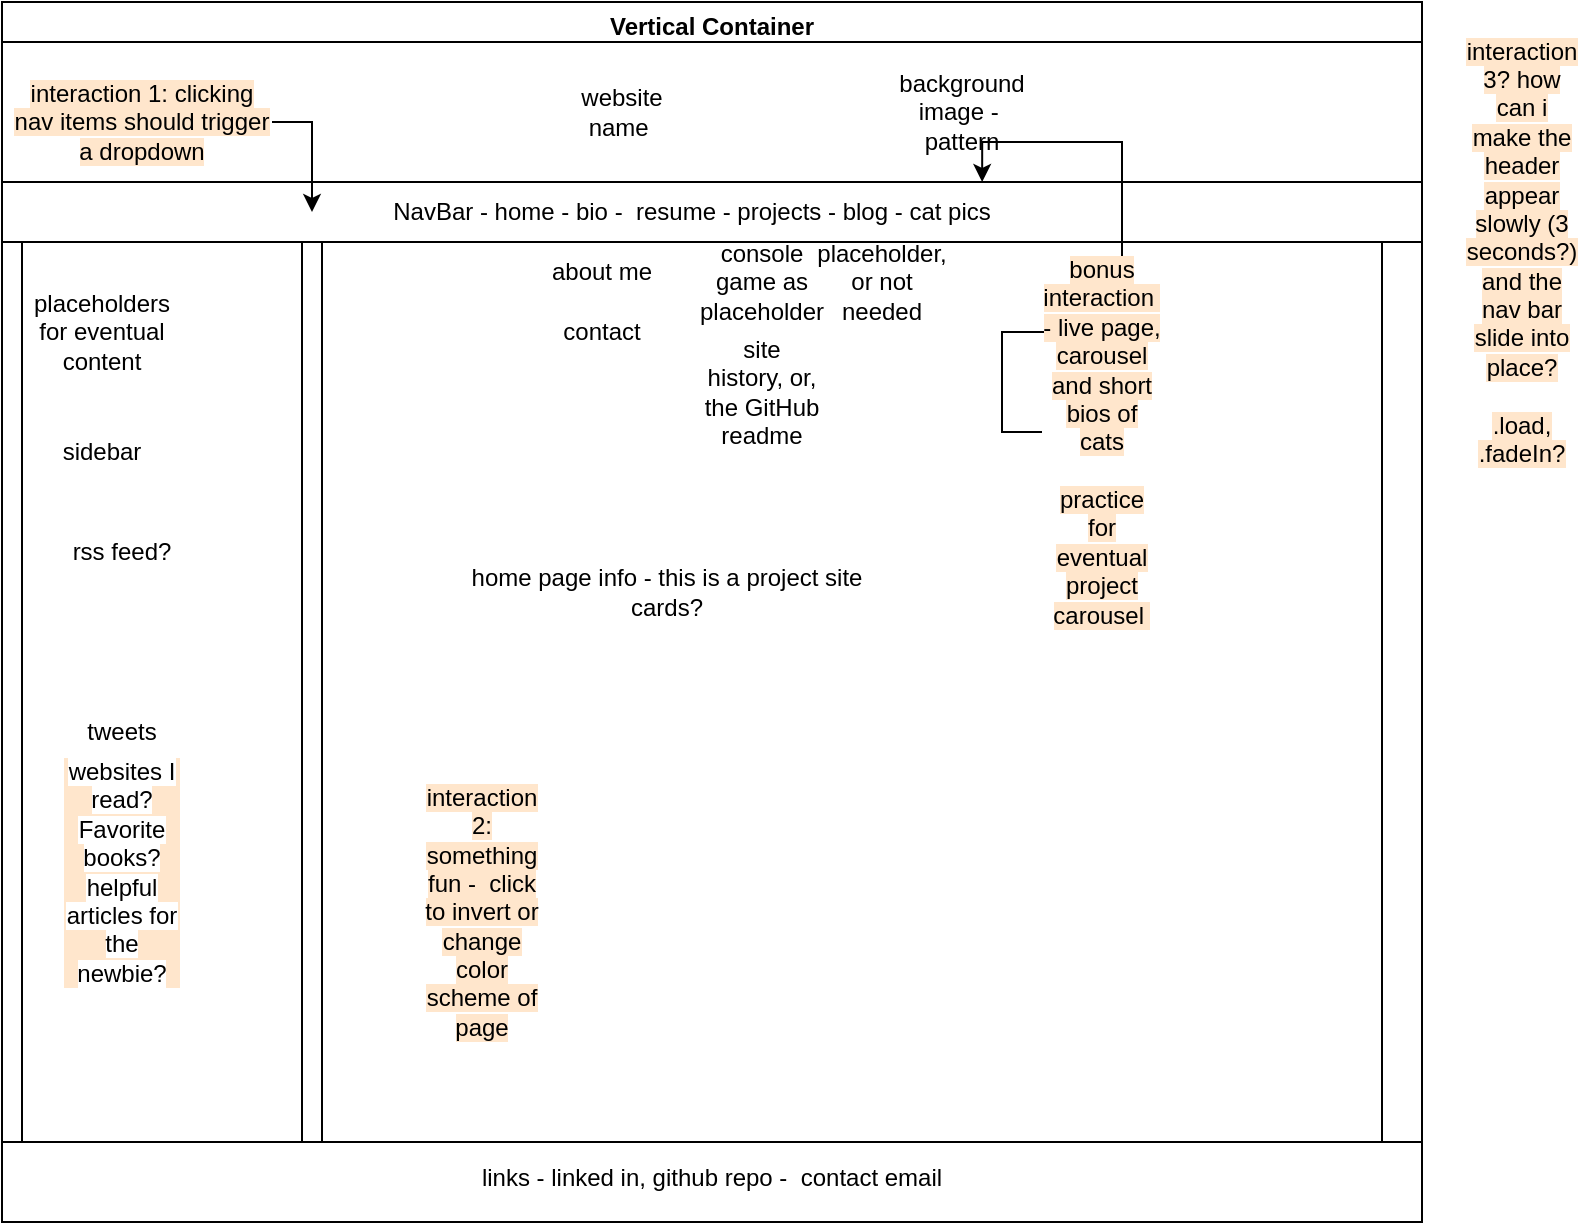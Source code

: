 <mxfile version="17.4.6" type="github"><diagram id="b9gRj3vPlU6AdvxO2UpR" name="Page-1"><mxGraphModel dx="1426" dy="769" grid="1" gridSize="10" guides="1" tooltips="1" connect="1" arrows="1" fold="1" page="1" pageScale="1" pageWidth="850" pageHeight="1100" math="0" shadow="0"><root><mxCell id="0"/><mxCell id="1" parent="0"/><mxCell id="D5ElRUakxgE-v5OSUI6P-1" value="Vertical Container" style="swimlane;" vertex="1" parent="1"><mxGeometry x="20" y="90" width="710" height="610" as="geometry"/></mxCell><mxCell id="D5ElRUakxgE-v5OSUI6P-33" value="" style="rounded=0;whiteSpace=wrap;html=1;labelBackgroundColor=#FFFFFF;" vertex="1" parent="D5ElRUakxgE-v5OSUI6P-1"><mxGeometry x="160" y="120" width="530" height="450" as="geometry"/></mxCell><mxCell id="D5ElRUakxgE-v5OSUI6P-31" value="" style="rounded=0;whiteSpace=wrap;html=1;labelBackgroundColor=#FFE6CC;" vertex="1" parent="D5ElRUakxgE-v5OSUI6P-1"><mxGeometry y="90" width="710" height="30" as="geometry"/></mxCell><mxCell id="D5ElRUakxgE-v5OSUI6P-8" value="" style="rounded=0;whiteSpace=wrap;html=1;" vertex="1" parent="D5ElRUakxgE-v5OSUI6P-1"><mxGeometry x="250" y="25" width="120" height="60" as="geometry"/></mxCell><mxCell id="D5ElRUakxgE-v5OSUI6P-19" value="" style="rounded=0;whiteSpace=wrap;html=1;" vertex="1" parent="D5ElRUakxgE-v5OSUI6P-1"><mxGeometry x="10" y="120" width="140" height="450" as="geometry"/></mxCell><mxCell id="D5ElRUakxgE-v5OSUI6P-4" value="NavBar - home - bio -&amp;nbsp; resume - projects - blog - cat pics" style="text;html=1;strokeColor=none;fillColor=none;align=center;verticalAlign=middle;whiteSpace=wrap;rounded=0;" vertex="1" parent="D5ElRUakxgE-v5OSUI6P-1"><mxGeometry x="150" y="90" width="390" height="30" as="geometry"/></mxCell><mxCell id="D5ElRUakxgE-v5OSUI6P-5" value="" style="rounded=0;whiteSpace=wrap;html=1;" vertex="1" parent="D5ElRUakxgE-v5OSUI6P-1"><mxGeometry y="20" width="710" height="70" as="geometry"/></mxCell><mxCell id="D5ElRUakxgE-v5OSUI6P-6" value="website name&amp;nbsp;" style="text;html=1;strokeColor=none;fillColor=none;align=center;verticalAlign=middle;whiteSpace=wrap;rounded=0;" vertex="1" parent="D5ElRUakxgE-v5OSUI6P-1"><mxGeometry x="280" y="40" width="60" height="30" as="geometry"/></mxCell><mxCell id="D5ElRUakxgE-v5OSUI6P-7" value="background image -&amp;nbsp; pattern" style="text;html=1;strokeColor=none;fillColor=none;align=center;verticalAlign=middle;whiteSpace=wrap;rounded=0;" vertex="1" parent="D5ElRUakxgE-v5OSUI6P-1"><mxGeometry x="450" y="40" width="60" height="30" as="geometry"/></mxCell><mxCell id="D5ElRUakxgE-v5OSUI6P-11" value="sidebar" style="text;html=1;strokeColor=none;fillColor=none;align=center;verticalAlign=middle;whiteSpace=wrap;rounded=0;" vertex="1" parent="D5ElRUakxgE-v5OSUI6P-1"><mxGeometry x="20" y="210" width="60" height="30" as="geometry"/></mxCell><mxCell id="D5ElRUakxgE-v5OSUI6P-12" value="rss feed?" style="text;html=1;strokeColor=none;fillColor=none;align=center;verticalAlign=middle;whiteSpace=wrap;rounded=0;" vertex="1" parent="D5ElRUakxgE-v5OSUI6P-1"><mxGeometry x="30" y="260" width="60" height="30" as="geometry"/></mxCell><mxCell id="D5ElRUakxgE-v5OSUI6P-13" value="tweets" style="text;html=1;strokeColor=none;fillColor=none;align=center;verticalAlign=middle;whiteSpace=wrap;rounded=0;" vertex="1" parent="D5ElRUakxgE-v5OSUI6P-1"><mxGeometry x="30" y="350" width="60" height="30" as="geometry"/></mxCell><mxCell id="D5ElRUakxgE-v5OSUI6P-15" value="" style="rounded=0;whiteSpace=wrap;html=1;" vertex="1" parent="D5ElRUakxgE-v5OSUI6P-1"><mxGeometry y="570" width="710" height="40" as="geometry"/></mxCell><mxCell id="D5ElRUakxgE-v5OSUI6P-16" value="links - linked in, github repo -&amp;nbsp; contact email" style="text;html=1;strokeColor=none;fillColor=none;align=center;verticalAlign=middle;whiteSpace=wrap;rounded=0;" vertex="1" parent="D5ElRUakxgE-v5OSUI6P-1"><mxGeometry y="575" width="710" height="25" as="geometry"/></mxCell><mxCell id="D5ElRUakxgE-v5OSUI6P-18" style="edgeStyle=orthogonalEdgeStyle;rounded=0;orthogonalLoop=1;jettySize=auto;html=1;exitX=0.5;exitY=1;exitDx=0;exitDy=0;" edge="1" parent="D5ElRUakxgE-v5OSUI6P-1" source="D5ElRUakxgE-v5OSUI6P-14" target="D5ElRUakxgE-v5OSUI6P-14"><mxGeometry relative="1" as="geometry"/></mxCell><mxCell id="D5ElRUakxgE-v5OSUI6P-14" value="placeholders for eventual content" style="text;html=1;strokeColor=none;fillColor=none;align=center;verticalAlign=middle;whiteSpace=wrap;rounded=0;" vertex="1" parent="D5ElRUakxgE-v5OSUI6P-1"><mxGeometry x="20" y="150" width="60" height="30" as="geometry"/></mxCell><mxCell id="D5ElRUakxgE-v5OSUI6P-20" value="home page info - this is a project site&lt;br&gt;cards?&lt;br&gt;" style="text;html=1;align=center;verticalAlign=middle;whiteSpace=wrap;rounded=0;" vertex="1" parent="D5ElRUakxgE-v5OSUI6P-1"><mxGeometry x="140" y="120" width="385" height="350" as="geometry"/></mxCell><mxCell id="D5ElRUakxgE-v5OSUI6P-29" style="edgeStyle=orthogonalEdgeStyle;rounded=0;orthogonalLoop=1;jettySize=auto;html=1;exitX=1;exitY=0.5;exitDx=0;exitDy=0;" edge="1" parent="D5ElRUakxgE-v5OSUI6P-1" source="D5ElRUakxgE-v5OSUI6P-21" target="D5ElRUakxgE-v5OSUI6P-4"><mxGeometry relative="1" as="geometry"/></mxCell><mxCell id="D5ElRUakxgE-v5OSUI6P-21" value="&lt;span style=&quot;background-color: rgb(255 , 230 , 204)&quot;&gt;interaction 1: clicking nav items should trigger a dropdown&lt;/span&gt;" style="text;html=1;strokeColor=none;fillColor=none;align=center;verticalAlign=middle;whiteSpace=wrap;rounded=0;" vertex="1" parent="D5ElRUakxgE-v5OSUI6P-1"><mxGeometry x="5" y="25" width="130" height="70" as="geometry"/></mxCell><mxCell id="D5ElRUakxgE-v5OSUI6P-22" value="about me" style="text;html=1;strokeColor=none;fillColor=none;align=center;verticalAlign=middle;whiteSpace=wrap;rounded=0;" vertex="1" parent="D5ElRUakxgE-v5OSUI6P-1"><mxGeometry x="270" y="120" width="60" height="30" as="geometry"/></mxCell><mxCell id="D5ElRUakxgE-v5OSUI6P-24" value="console game as placeholder" style="text;html=1;strokeColor=none;fillColor=none;align=center;verticalAlign=middle;whiteSpace=wrap;rounded=0;" vertex="1" parent="D5ElRUakxgE-v5OSUI6P-1"><mxGeometry x="350" y="125" width="60" height="30" as="geometry"/></mxCell><mxCell id="D5ElRUakxgE-v5OSUI6P-25" value="site history, or, the GitHub readme" style="text;html=1;strokeColor=none;fillColor=none;align=center;verticalAlign=middle;whiteSpace=wrap;rounded=0;" vertex="1" parent="D5ElRUakxgE-v5OSUI6P-1"><mxGeometry x="350" y="180" width="60" height="30" as="geometry"/></mxCell><mxCell id="D5ElRUakxgE-v5OSUI6P-26" value="placeholder,&lt;br&gt;or not needed" style="text;html=1;strokeColor=none;fillColor=none;align=center;verticalAlign=middle;whiteSpace=wrap;rounded=0;" vertex="1" parent="D5ElRUakxgE-v5OSUI6P-1"><mxGeometry x="420" y="140" width="40" as="geometry"/></mxCell><mxCell id="D5ElRUakxgE-v5OSUI6P-28" value="&lt;span style=&quot;background-color: rgb(255 , 230 , 204)&quot;&gt;interaction 2:&lt;br&gt;something fun -&amp;nbsp; click to invert or change color scheme of page&lt;/span&gt;" style="text;html=1;align=center;verticalAlign=middle;whiteSpace=wrap;rounded=0;" vertex="1" parent="D5ElRUakxgE-v5OSUI6P-1"><mxGeometry x="210" y="440" width="60" height="30" as="geometry"/></mxCell><mxCell id="D5ElRUakxgE-v5OSUI6P-32" value="&lt;span style=&quot;background-color: rgb(255 , 255 , 255)&quot;&gt;websites I read? Favorite books? helpful articles for the newbie?&lt;/span&gt;" style="text;html=1;align=center;verticalAlign=middle;whiteSpace=wrap;rounded=0;labelBackgroundColor=#FFE6CC;" vertex="1" parent="D5ElRUakxgE-v5OSUI6P-1"><mxGeometry x="30" y="420" width="60" height="30" as="geometry"/></mxCell><mxCell id="D5ElRUakxgE-v5OSUI6P-36" style="edgeStyle=orthogonalEdgeStyle;rounded=0;orthogonalLoop=1;jettySize=auto;html=1;exitX=0;exitY=0.25;exitDx=0;exitDy=0;entryX=0.872;entryY=0;entryDx=0;entryDy=0;entryPerimeter=0;" edge="1" parent="D5ElRUakxgE-v5OSUI6P-1" source="D5ElRUakxgE-v5OSUI6P-35" target="D5ElRUakxgE-v5OSUI6P-4"><mxGeometry relative="1" as="geometry"/></mxCell><mxCell id="D5ElRUakxgE-v5OSUI6P-35" value="&lt;span style=&quot;background-color: rgb(255 , 230 , 204)&quot;&gt;bonus interaction&amp;nbsp; - live page, carousel and short bios of cats&lt;br&gt;&lt;br&gt;practice for eventual project carousel&amp;nbsp;&lt;br&gt;&lt;/span&gt;" style="text;html=1;strokeColor=none;fillColor=none;align=center;verticalAlign=middle;whiteSpace=wrap;rounded=0;labelBackgroundColor=#FFFFFF;" vertex="1" parent="D5ElRUakxgE-v5OSUI6P-1"><mxGeometry x="520" y="210" width="60" height="20" as="geometry"/></mxCell><mxCell id="D5ElRUakxgE-v5OSUI6P-40" value="contact" style="text;html=1;strokeColor=none;fillColor=none;align=center;verticalAlign=middle;whiteSpace=wrap;rounded=0;labelBackgroundColor=none;" vertex="1" parent="D5ElRUakxgE-v5OSUI6P-1"><mxGeometry x="270" y="150" width="60" height="30" as="geometry"/></mxCell><mxCell id="D5ElRUakxgE-v5OSUI6P-34" value="&lt;span style=&quot;background-color: rgb(255 , 230 , 204)&quot;&gt;interaction 3? how can i make the header appear slowly (3 seconds?) and the nav bar slide into place?&lt;br&gt;&lt;br&gt;.load, .fadeIn?&lt;/span&gt;" style="text;html=1;strokeColor=none;fillColor=none;align=center;verticalAlign=middle;whiteSpace=wrap;rounded=0;labelBackgroundColor=#FFFFFF;" vertex="1" parent="1"><mxGeometry x="750" y="200" width="60" height="30" as="geometry"/></mxCell></root></mxGraphModel></diagram></mxfile>